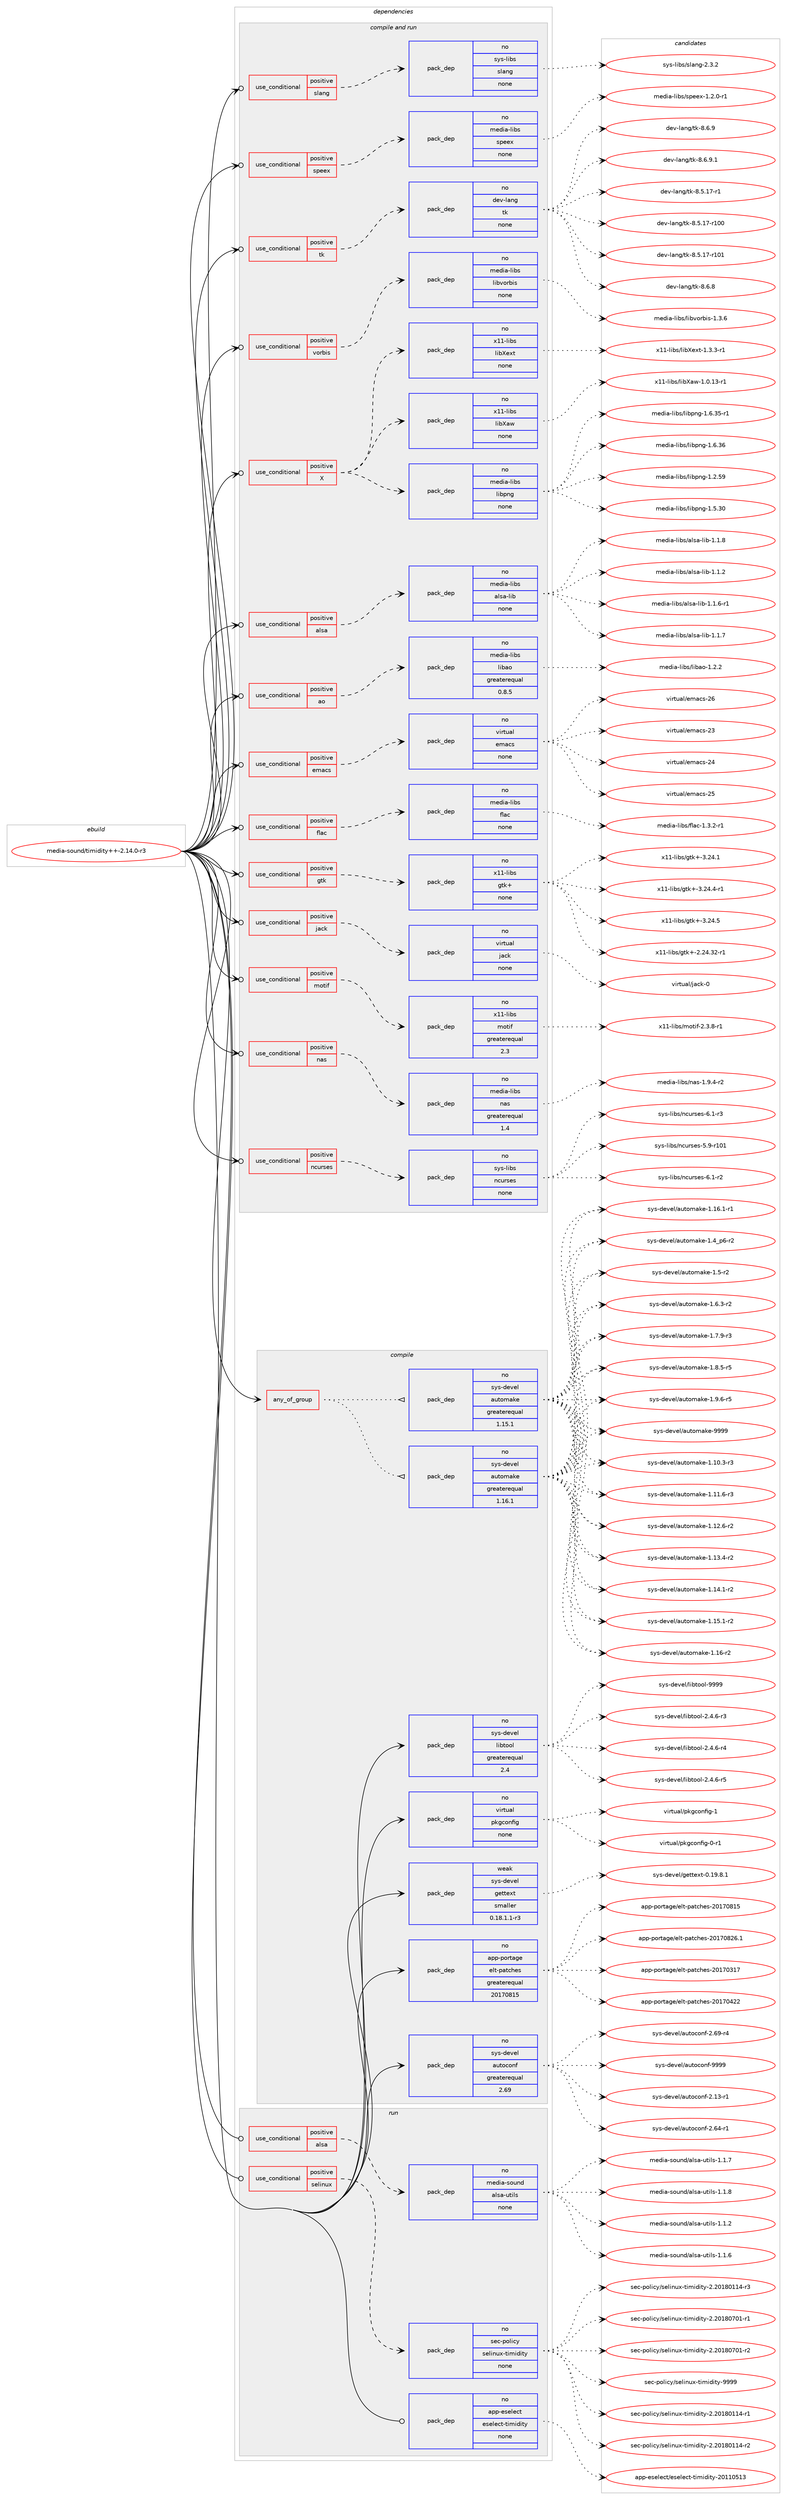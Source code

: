 digraph prolog {

# *************
# Graph options
# *************

newrank=true;
concentrate=true;
compound=true;
graph [rankdir=LR,fontname=Helvetica,fontsize=10,ranksep=1.5];#, ranksep=2.5, nodesep=0.2];
edge  [arrowhead=vee];
node  [fontname=Helvetica,fontsize=10];

# **********
# The ebuild
# **********

subgraph cluster_leftcol {
color=gray;
rank=same;
label=<<i>ebuild</i>>;
id [label="media-sound/timidity++-2.14.0-r3", color=red, width=4, href="../media-sound/timidity++-2.14.0-r3.svg"];
}

# ****************
# The dependencies
# ****************

subgraph cluster_midcol {
color=gray;
label=<<i>dependencies</i>>;
subgraph cluster_compile {
fillcolor="#eeeeee";
style=filled;
label=<<i>compile</i>>;
subgraph any25575 {
dependency1631182 [label=<<TABLE BORDER="0" CELLBORDER="1" CELLSPACING="0" CELLPADDING="4"><TR><TD CELLPADDING="10">any_of_group</TD></TR></TABLE>>, shape=none, color=red];subgraph pack1166504 {
dependency1631183 [label=<<TABLE BORDER="0" CELLBORDER="1" CELLSPACING="0" CELLPADDING="4" WIDTH="220"><TR><TD ROWSPAN="6" CELLPADDING="30">pack_dep</TD></TR><TR><TD WIDTH="110">no</TD></TR><TR><TD>sys-devel</TD></TR><TR><TD>automake</TD></TR><TR><TD>greaterequal</TD></TR><TR><TD>1.16.1</TD></TR></TABLE>>, shape=none, color=blue];
}
dependency1631182:e -> dependency1631183:w [weight=20,style="dotted",arrowhead="oinv"];
subgraph pack1166505 {
dependency1631184 [label=<<TABLE BORDER="0" CELLBORDER="1" CELLSPACING="0" CELLPADDING="4" WIDTH="220"><TR><TD ROWSPAN="6" CELLPADDING="30">pack_dep</TD></TR><TR><TD WIDTH="110">no</TD></TR><TR><TD>sys-devel</TD></TR><TR><TD>automake</TD></TR><TR><TD>greaterequal</TD></TR><TR><TD>1.15.1</TD></TR></TABLE>>, shape=none, color=blue];
}
dependency1631182:e -> dependency1631184:w [weight=20,style="dotted",arrowhead="oinv"];
}
id:e -> dependency1631182:w [weight=20,style="solid",arrowhead="vee"];
subgraph pack1166506 {
dependency1631185 [label=<<TABLE BORDER="0" CELLBORDER="1" CELLSPACING="0" CELLPADDING="4" WIDTH="220"><TR><TD ROWSPAN="6" CELLPADDING="30">pack_dep</TD></TR><TR><TD WIDTH="110">no</TD></TR><TR><TD>app-portage</TD></TR><TR><TD>elt-patches</TD></TR><TR><TD>greaterequal</TD></TR><TR><TD>20170815</TD></TR></TABLE>>, shape=none, color=blue];
}
id:e -> dependency1631185:w [weight=20,style="solid",arrowhead="vee"];
subgraph pack1166507 {
dependency1631186 [label=<<TABLE BORDER="0" CELLBORDER="1" CELLSPACING="0" CELLPADDING="4" WIDTH="220"><TR><TD ROWSPAN="6" CELLPADDING="30">pack_dep</TD></TR><TR><TD WIDTH="110">no</TD></TR><TR><TD>sys-devel</TD></TR><TR><TD>autoconf</TD></TR><TR><TD>greaterequal</TD></TR><TR><TD>2.69</TD></TR></TABLE>>, shape=none, color=blue];
}
id:e -> dependency1631186:w [weight=20,style="solid",arrowhead="vee"];
subgraph pack1166508 {
dependency1631187 [label=<<TABLE BORDER="0" CELLBORDER="1" CELLSPACING="0" CELLPADDING="4" WIDTH="220"><TR><TD ROWSPAN="6" CELLPADDING="30">pack_dep</TD></TR><TR><TD WIDTH="110">no</TD></TR><TR><TD>sys-devel</TD></TR><TR><TD>libtool</TD></TR><TR><TD>greaterequal</TD></TR><TR><TD>2.4</TD></TR></TABLE>>, shape=none, color=blue];
}
id:e -> dependency1631187:w [weight=20,style="solid",arrowhead="vee"];
subgraph pack1166509 {
dependency1631188 [label=<<TABLE BORDER="0" CELLBORDER="1" CELLSPACING="0" CELLPADDING="4" WIDTH="220"><TR><TD ROWSPAN="6" CELLPADDING="30">pack_dep</TD></TR><TR><TD WIDTH="110">no</TD></TR><TR><TD>virtual</TD></TR><TR><TD>pkgconfig</TD></TR><TR><TD>none</TD></TR><TR><TD></TD></TR></TABLE>>, shape=none, color=blue];
}
id:e -> dependency1631188:w [weight=20,style="solid",arrowhead="vee"];
subgraph pack1166510 {
dependency1631189 [label=<<TABLE BORDER="0" CELLBORDER="1" CELLSPACING="0" CELLPADDING="4" WIDTH="220"><TR><TD ROWSPAN="6" CELLPADDING="30">pack_dep</TD></TR><TR><TD WIDTH="110">weak</TD></TR><TR><TD>sys-devel</TD></TR><TR><TD>gettext</TD></TR><TR><TD>smaller</TD></TR><TR><TD>0.18.1.1-r3</TD></TR></TABLE>>, shape=none, color=blue];
}
id:e -> dependency1631189:w [weight=20,style="solid",arrowhead="vee"];
}
subgraph cluster_compileandrun {
fillcolor="#eeeeee";
style=filled;
label=<<i>compile and run</i>>;
subgraph cond438333 {
dependency1631190 [label=<<TABLE BORDER="0" CELLBORDER="1" CELLSPACING="0" CELLPADDING="4"><TR><TD ROWSPAN="3" CELLPADDING="10">use_conditional</TD></TR><TR><TD>positive</TD></TR><TR><TD>X</TD></TR></TABLE>>, shape=none, color=red];
subgraph pack1166511 {
dependency1631191 [label=<<TABLE BORDER="0" CELLBORDER="1" CELLSPACING="0" CELLPADDING="4" WIDTH="220"><TR><TD ROWSPAN="6" CELLPADDING="30">pack_dep</TD></TR><TR><TD WIDTH="110">no</TD></TR><TR><TD>media-libs</TD></TR><TR><TD>libpng</TD></TR><TR><TD>none</TD></TR><TR><TD></TD></TR></TABLE>>, shape=none, color=blue];
}
dependency1631190:e -> dependency1631191:w [weight=20,style="dashed",arrowhead="vee"];
subgraph pack1166512 {
dependency1631192 [label=<<TABLE BORDER="0" CELLBORDER="1" CELLSPACING="0" CELLPADDING="4" WIDTH="220"><TR><TD ROWSPAN="6" CELLPADDING="30">pack_dep</TD></TR><TR><TD WIDTH="110">no</TD></TR><TR><TD>x11-libs</TD></TR><TR><TD>libXaw</TD></TR><TR><TD>none</TD></TR><TR><TD></TD></TR></TABLE>>, shape=none, color=blue];
}
dependency1631190:e -> dependency1631192:w [weight=20,style="dashed",arrowhead="vee"];
subgraph pack1166513 {
dependency1631193 [label=<<TABLE BORDER="0" CELLBORDER="1" CELLSPACING="0" CELLPADDING="4" WIDTH="220"><TR><TD ROWSPAN="6" CELLPADDING="30">pack_dep</TD></TR><TR><TD WIDTH="110">no</TD></TR><TR><TD>x11-libs</TD></TR><TR><TD>libXext</TD></TR><TR><TD>none</TD></TR><TR><TD></TD></TR></TABLE>>, shape=none, color=blue];
}
dependency1631190:e -> dependency1631193:w [weight=20,style="dashed",arrowhead="vee"];
}
id:e -> dependency1631190:w [weight=20,style="solid",arrowhead="odotvee"];
subgraph cond438334 {
dependency1631194 [label=<<TABLE BORDER="0" CELLBORDER="1" CELLSPACING="0" CELLPADDING="4"><TR><TD ROWSPAN="3" CELLPADDING="10">use_conditional</TD></TR><TR><TD>positive</TD></TR><TR><TD>alsa</TD></TR></TABLE>>, shape=none, color=red];
subgraph pack1166514 {
dependency1631195 [label=<<TABLE BORDER="0" CELLBORDER="1" CELLSPACING="0" CELLPADDING="4" WIDTH="220"><TR><TD ROWSPAN="6" CELLPADDING="30">pack_dep</TD></TR><TR><TD WIDTH="110">no</TD></TR><TR><TD>media-libs</TD></TR><TR><TD>alsa-lib</TD></TR><TR><TD>none</TD></TR><TR><TD></TD></TR></TABLE>>, shape=none, color=blue];
}
dependency1631194:e -> dependency1631195:w [weight=20,style="dashed",arrowhead="vee"];
}
id:e -> dependency1631194:w [weight=20,style="solid",arrowhead="odotvee"];
subgraph cond438335 {
dependency1631196 [label=<<TABLE BORDER="0" CELLBORDER="1" CELLSPACING="0" CELLPADDING="4"><TR><TD ROWSPAN="3" CELLPADDING="10">use_conditional</TD></TR><TR><TD>positive</TD></TR><TR><TD>ao</TD></TR></TABLE>>, shape=none, color=red];
subgraph pack1166515 {
dependency1631197 [label=<<TABLE BORDER="0" CELLBORDER="1" CELLSPACING="0" CELLPADDING="4" WIDTH="220"><TR><TD ROWSPAN="6" CELLPADDING="30">pack_dep</TD></TR><TR><TD WIDTH="110">no</TD></TR><TR><TD>media-libs</TD></TR><TR><TD>libao</TD></TR><TR><TD>greaterequal</TD></TR><TR><TD>0.8.5</TD></TR></TABLE>>, shape=none, color=blue];
}
dependency1631196:e -> dependency1631197:w [weight=20,style="dashed",arrowhead="vee"];
}
id:e -> dependency1631196:w [weight=20,style="solid",arrowhead="odotvee"];
subgraph cond438336 {
dependency1631198 [label=<<TABLE BORDER="0" CELLBORDER="1" CELLSPACING="0" CELLPADDING="4"><TR><TD ROWSPAN="3" CELLPADDING="10">use_conditional</TD></TR><TR><TD>positive</TD></TR><TR><TD>emacs</TD></TR></TABLE>>, shape=none, color=red];
subgraph pack1166516 {
dependency1631199 [label=<<TABLE BORDER="0" CELLBORDER="1" CELLSPACING="0" CELLPADDING="4" WIDTH="220"><TR><TD ROWSPAN="6" CELLPADDING="30">pack_dep</TD></TR><TR><TD WIDTH="110">no</TD></TR><TR><TD>virtual</TD></TR><TR><TD>emacs</TD></TR><TR><TD>none</TD></TR><TR><TD></TD></TR></TABLE>>, shape=none, color=blue];
}
dependency1631198:e -> dependency1631199:w [weight=20,style="dashed",arrowhead="vee"];
}
id:e -> dependency1631198:w [weight=20,style="solid",arrowhead="odotvee"];
subgraph cond438337 {
dependency1631200 [label=<<TABLE BORDER="0" CELLBORDER="1" CELLSPACING="0" CELLPADDING="4"><TR><TD ROWSPAN="3" CELLPADDING="10">use_conditional</TD></TR><TR><TD>positive</TD></TR><TR><TD>flac</TD></TR></TABLE>>, shape=none, color=red];
subgraph pack1166517 {
dependency1631201 [label=<<TABLE BORDER="0" CELLBORDER="1" CELLSPACING="0" CELLPADDING="4" WIDTH="220"><TR><TD ROWSPAN="6" CELLPADDING="30">pack_dep</TD></TR><TR><TD WIDTH="110">no</TD></TR><TR><TD>media-libs</TD></TR><TR><TD>flac</TD></TR><TR><TD>none</TD></TR><TR><TD></TD></TR></TABLE>>, shape=none, color=blue];
}
dependency1631200:e -> dependency1631201:w [weight=20,style="dashed",arrowhead="vee"];
}
id:e -> dependency1631200:w [weight=20,style="solid",arrowhead="odotvee"];
subgraph cond438338 {
dependency1631202 [label=<<TABLE BORDER="0" CELLBORDER="1" CELLSPACING="0" CELLPADDING="4"><TR><TD ROWSPAN="3" CELLPADDING="10">use_conditional</TD></TR><TR><TD>positive</TD></TR><TR><TD>gtk</TD></TR></TABLE>>, shape=none, color=red];
subgraph pack1166518 {
dependency1631203 [label=<<TABLE BORDER="0" CELLBORDER="1" CELLSPACING="0" CELLPADDING="4" WIDTH="220"><TR><TD ROWSPAN="6" CELLPADDING="30">pack_dep</TD></TR><TR><TD WIDTH="110">no</TD></TR><TR><TD>x11-libs</TD></TR><TR><TD>gtk+</TD></TR><TR><TD>none</TD></TR><TR><TD></TD></TR></TABLE>>, shape=none, color=blue];
}
dependency1631202:e -> dependency1631203:w [weight=20,style="dashed",arrowhead="vee"];
}
id:e -> dependency1631202:w [weight=20,style="solid",arrowhead="odotvee"];
subgraph cond438339 {
dependency1631204 [label=<<TABLE BORDER="0" CELLBORDER="1" CELLSPACING="0" CELLPADDING="4"><TR><TD ROWSPAN="3" CELLPADDING="10">use_conditional</TD></TR><TR><TD>positive</TD></TR><TR><TD>jack</TD></TR></TABLE>>, shape=none, color=red];
subgraph pack1166519 {
dependency1631205 [label=<<TABLE BORDER="0" CELLBORDER="1" CELLSPACING="0" CELLPADDING="4" WIDTH="220"><TR><TD ROWSPAN="6" CELLPADDING="30">pack_dep</TD></TR><TR><TD WIDTH="110">no</TD></TR><TR><TD>virtual</TD></TR><TR><TD>jack</TD></TR><TR><TD>none</TD></TR><TR><TD></TD></TR></TABLE>>, shape=none, color=blue];
}
dependency1631204:e -> dependency1631205:w [weight=20,style="dashed",arrowhead="vee"];
}
id:e -> dependency1631204:w [weight=20,style="solid",arrowhead="odotvee"];
subgraph cond438340 {
dependency1631206 [label=<<TABLE BORDER="0" CELLBORDER="1" CELLSPACING="0" CELLPADDING="4"><TR><TD ROWSPAN="3" CELLPADDING="10">use_conditional</TD></TR><TR><TD>positive</TD></TR><TR><TD>motif</TD></TR></TABLE>>, shape=none, color=red];
subgraph pack1166520 {
dependency1631207 [label=<<TABLE BORDER="0" CELLBORDER="1" CELLSPACING="0" CELLPADDING="4" WIDTH="220"><TR><TD ROWSPAN="6" CELLPADDING="30">pack_dep</TD></TR><TR><TD WIDTH="110">no</TD></TR><TR><TD>x11-libs</TD></TR><TR><TD>motif</TD></TR><TR><TD>greaterequal</TD></TR><TR><TD>2.3</TD></TR></TABLE>>, shape=none, color=blue];
}
dependency1631206:e -> dependency1631207:w [weight=20,style="dashed",arrowhead="vee"];
}
id:e -> dependency1631206:w [weight=20,style="solid",arrowhead="odotvee"];
subgraph cond438341 {
dependency1631208 [label=<<TABLE BORDER="0" CELLBORDER="1" CELLSPACING="0" CELLPADDING="4"><TR><TD ROWSPAN="3" CELLPADDING="10">use_conditional</TD></TR><TR><TD>positive</TD></TR><TR><TD>nas</TD></TR></TABLE>>, shape=none, color=red];
subgraph pack1166521 {
dependency1631209 [label=<<TABLE BORDER="0" CELLBORDER="1" CELLSPACING="0" CELLPADDING="4" WIDTH="220"><TR><TD ROWSPAN="6" CELLPADDING="30">pack_dep</TD></TR><TR><TD WIDTH="110">no</TD></TR><TR><TD>media-libs</TD></TR><TR><TD>nas</TD></TR><TR><TD>greaterequal</TD></TR><TR><TD>1.4</TD></TR></TABLE>>, shape=none, color=blue];
}
dependency1631208:e -> dependency1631209:w [weight=20,style="dashed",arrowhead="vee"];
}
id:e -> dependency1631208:w [weight=20,style="solid",arrowhead="odotvee"];
subgraph cond438342 {
dependency1631210 [label=<<TABLE BORDER="0" CELLBORDER="1" CELLSPACING="0" CELLPADDING="4"><TR><TD ROWSPAN="3" CELLPADDING="10">use_conditional</TD></TR><TR><TD>positive</TD></TR><TR><TD>ncurses</TD></TR></TABLE>>, shape=none, color=red];
subgraph pack1166522 {
dependency1631211 [label=<<TABLE BORDER="0" CELLBORDER="1" CELLSPACING="0" CELLPADDING="4" WIDTH="220"><TR><TD ROWSPAN="6" CELLPADDING="30">pack_dep</TD></TR><TR><TD WIDTH="110">no</TD></TR><TR><TD>sys-libs</TD></TR><TR><TD>ncurses</TD></TR><TR><TD>none</TD></TR><TR><TD></TD></TR></TABLE>>, shape=none, color=blue];
}
dependency1631210:e -> dependency1631211:w [weight=20,style="dashed",arrowhead="vee"];
}
id:e -> dependency1631210:w [weight=20,style="solid",arrowhead="odotvee"];
subgraph cond438343 {
dependency1631212 [label=<<TABLE BORDER="0" CELLBORDER="1" CELLSPACING="0" CELLPADDING="4"><TR><TD ROWSPAN="3" CELLPADDING="10">use_conditional</TD></TR><TR><TD>positive</TD></TR><TR><TD>slang</TD></TR></TABLE>>, shape=none, color=red];
subgraph pack1166523 {
dependency1631213 [label=<<TABLE BORDER="0" CELLBORDER="1" CELLSPACING="0" CELLPADDING="4" WIDTH="220"><TR><TD ROWSPAN="6" CELLPADDING="30">pack_dep</TD></TR><TR><TD WIDTH="110">no</TD></TR><TR><TD>sys-libs</TD></TR><TR><TD>slang</TD></TR><TR><TD>none</TD></TR><TR><TD></TD></TR></TABLE>>, shape=none, color=blue];
}
dependency1631212:e -> dependency1631213:w [weight=20,style="dashed",arrowhead="vee"];
}
id:e -> dependency1631212:w [weight=20,style="solid",arrowhead="odotvee"];
subgraph cond438344 {
dependency1631214 [label=<<TABLE BORDER="0" CELLBORDER="1" CELLSPACING="0" CELLPADDING="4"><TR><TD ROWSPAN="3" CELLPADDING="10">use_conditional</TD></TR><TR><TD>positive</TD></TR><TR><TD>speex</TD></TR></TABLE>>, shape=none, color=red];
subgraph pack1166524 {
dependency1631215 [label=<<TABLE BORDER="0" CELLBORDER="1" CELLSPACING="0" CELLPADDING="4" WIDTH="220"><TR><TD ROWSPAN="6" CELLPADDING="30">pack_dep</TD></TR><TR><TD WIDTH="110">no</TD></TR><TR><TD>media-libs</TD></TR><TR><TD>speex</TD></TR><TR><TD>none</TD></TR><TR><TD></TD></TR></TABLE>>, shape=none, color=blue];
}
dependency1631214:e -> dependency1631215:w [weight=20,style="dashed",arrowhead="vee"];
}
id:e -> dependency1631214:w [weight=20,style="solid",arrowhead="odotvee"];
subgraph cond438345 {
dependency1631216 [label=<<TABLE BORDER="0" CELLBORDER="1" CELLSPACING="0" CELLPADDING="4"><TR><TD ROWSPAN="3" CELLPADDING="10">use_conditional</TD></TR><TR><TD>positive</TD></TR><TR><TD>tk</TD></TR></TABLE>>, shape=none, color=red];
subgraph pack1166525 {
dependency1631217 [label=<<TABLE BORDER="0" CELLBORDER="1" CELLSPACING="0" CELLPADDING="4" WIDTH="220"><TR><TD ROWSPAN="6" CELLPADDING="30">pack_dep</TD></TR><TR><TD WIDTH="110">no</TD></TR><TR><TD>dev-lang</TD></TR><TR><TD>tk</TD></TR><TR><TD>none</TD></TR><TR><TD></TD></TR></TABLE>>, shape=none, color=blue];
}
dependency1631216:e -> dependency1631217:w [weight=20,style="dashed",arrowhead="vee"];
}
id:e -> dependency1631216:w [weight=20,style="solid",arrowhead="odotvee"];
subgraph cond438346 {
dependency1631218 [label=<<TABLE BORDER="0" CELLBORDER="1" CELLSPACING="0" CELLPADDING="4"><TR><TD ROWSPAN="3" CELLPADDING="10">use_conditional</TD></TR><TR><TD>positive</TD></TR><TR><TD>vorbis</TD></TR></TABLE>>, shape=none, color=red];
subgraph pack1166526 {
dependency1631219 [label=<<TABLE BORDER="0" CELLBORDER="1" CELLSPACING="0" CELLPADDING="4" WIDTH="220"><TR><TD ROWSPAN="6" CELLPADDING="30">pack_dep</TD></TR><TR><TD WIDTH="110">no</TD></TR><TR><TD>media-libs</TD></TR><TR><TD>libvorbis</TD></TR><TR><TD>none</TD></TR><TR><TD></TD></TR></TABLE>>, shape=none, color=blue];
}
dependency1631218:e -> dependency1631219:w [weight=20,style="dashed",arrowhead="vee"];
}
id:e -> dependency1631218:w [weight=20,style="solid",arrowhead="odotvee"];
}
subgraph cluster_run {
fillcolor="#eeeeee";
style=filled;
label=<<i>run</i>>;
subgraph cond438347 {
dependency1631220 [label=<<TABLE BORDER="0" CELLBORDER="1" CELLSPACING="0" CELLPADDING="4"><TR><TD ROWSPAN="3" CELLPADDING="10">use_conditional</TD></TR><TR><TD>positive</TD></TR><TR><TD>alsa</TD></TR></TABLE>>, shape=none, color=red];
subgraph pack1166527 {
dependency1631221 [label=<<TABLE BORDER="0" CELLBORDER="1" CELLSPACING="0" CELLPADDING="4" WIDTH="220"><TR><TD ROWSPAN="6" CELLPADDING="30">pack_dep</TD></TR><TR><TD WIDTH="110">no</TD></TR><TR><TD>media-sound</TD></TR><TR><TD>alsa-utils</TD></TR><TR><TD>none</TD></TR><TR><TD></TD></TR></TABLE>>, shape=none, color=blue];
}
dependency1631220:e -> dependency1631221:w [weight=20,style="dashed",arrowhead="vee"];
}
id:e -> dependency1631220:w [weight=20,style="solid",arrowhead="odot"];
subgraph cond438348 {
dependency1631222 [label=<<TABLE BORDER="0" CELLBORDER="1" CELLSPACING="0" CELLPADDING="4"><TR><TD ROWSPAN="3" CELLPADDING="10">use_conditional</TD></TR><TR><TD>positive</TD></TR><TR><TD>selinux</TD></TR></TABLE>>, shape=none, color=red];
subgraph pack1166528 {
dependency1631223 [label=<<TABLE BORDER="0" CELLBORDER="1" CELLSPACING="0" CELLPADDING="4" WIDTH="220"><TR><TD ROWSPAN="6" CELLPADDING="30">pack_dep</TD></TR><TR><TD WIDTH="110">no</TD></TR><TR><TD>sec-policy</TD></TR><TR><TD>selinux-timidity</TD></TR><TR><TD>none</TD></TR><TR><TD></TD></TR></TABLE>>, shape=none, color=blue];
}
dependency1631222:e -> dependency1631223:w [weight=20,style="dashed",arrowhead="vee"];
}
id:e -> dependency1631222:w [weight=20,style="solid",arrowhead="odot"];
subgraph pack1166529 {
dependency1631224 [label=<<TABLE BORDER="0" CELLBORDER="1" CELLSPACING="0" CELLPADDING="4" WIDTH="220"><TR><TD ROWSPAN="6" CELLPADDING="30">pack_dep</TD></TR><TR><TD WIDTH="110">no</TD></TR><TR><TD>app-eselect</TD></TR><TR><TD>eselect-timidity</TD></TR><TR><TD>none</TD></TR><TR><TD></TD></TR></TABLE>>, shape=none, color=blue];
}
id:e -> dependency1631224:w [weight=20,style="solid",arrowhead="odot"];
}
}

# **************
# The candidates
# **************

subgraph cluster_choices {
rank=same;
color=gray;
label=<<i>candidates</i>>;

subgraph choice1166504 {
color=black;
nodesep=1;
choice11512111545100101118101108479711711611110997107101454946494846514511451 [label="sys-devel/automake-1.10.3-r3", color=red, width=4,href="../sys-devel/automake-1.10.3-r3.svg"];
choice11512111545100101118101108479711711611110997107101454946494946544511451 [label="sys-devel/automake-1.11.6-r3", color=red, width=4,href="../sys-devel/automake-1.11.6-r3.svg"];
choice11512111545100101118101108479711711611110997107101454946495046544511450 [label="sys-devel/automake-1.12.6-r2", color=red, width=4,href="../sys-devel/automake-1.12.6-r2.svg"];
choice11512111545100101118101108479711711611110997107101454946495146524511450 [label="sys-devel/automake-1.13.4-r2", color=red, width=4,href="../sys-devel/automake-1.13.4-r2.svg"];
choice11512111545100101118101108479711711611110997107101454946495246494511450 [label="sys-devel/automake-1.14.1-r2", color=red, width=4,href="../sys-devel/automake-1.14.1-r2.svg"];
choice11512111545100101118101108479711711611110997107101454946495346494511450 [label="sys-devel/automake-1.15.1-r2", color=red, width=4,href="../sys-devel/automake-1.15.1-r2.svg"];
choice1151211154510010111810110847971171161111099710710145494649544511450 [label="sys-devel/automake-1.16-r2", color=red, width=4,href="../sys-devel/automake-1.16-r2.svg"];
choice11512111545100101118101108479711711611110997107101454946495446494511449 [label="sys-devel/automake-1.16.1-r1", color=red, width=4,href="../sys-devel/automake-1.16.1-r1.svg"];
choice115121115451001011181011084797117116111109971071014549465295112544511450 [label="sys-devel/automake-1.4_p6-r2", color=red, width=4,href="../sys-devel/automake-1.4_p6-r2.svg"];
choice11512111545100101118101108479711711611110997107101454946534511450 [label="sys-devel/automake-1.5-r2", color=red, width=4,href="../sys-devel/automake-1.5-r2.svg"];
choice115121115451001011181011084797117116111109971071014549465446514511450 [label="sys-devel/automake-1.6.3-r2", color=red, width=4,href="../sys-devel/automake-1.6.3-r2.svg"];
choice115121115451001011181011084797117116111109971071014549465546574511451 [label="sys-devel/automake-1.7.9-r3", color=red, width=4,href="../sys-devel/automake-1.7.9-r3.svg"];
choice115121115451001011181011084797117116111109971071014549465646534511453 [label="sys-devel/automake-1.8.5-r5", color=red, width=4,href="../sys-devel/automake-1.8.5-r5.svg"];
choice115121115451001011181011084797117116111109971071014549465746544511453 [label="sys-devel/automake-1.9.6-r5", color=red, width=4,href="../sys-devel/automake-1.9.6-r5.svg"];
choice115121115451001011181011084797117116111109971071014557575757 [label="sys-devel/automake-9999", color=red, width=4,href="../sys-devel/automake-9999.svg"];
dependency1631183:e -> choice11512111545100101118101108479711711611110997107101454946494846514511451:w [style=dotted,weight="100"];
dependency1631183:e -> choice11512111545100101118101108479711711611110997107101454946494946544511451:w [style=dotted,weight="100"];
dependency1631183:e -> choice11512111545100101118101108479711711611110997107101454946495046544511450:w [style=dotted,weight="100"];
dependency1631183:e -> choice11512111545100101118101108479711711611110997107101454946495146524511450:w [style=dotted,weight="100"];
dependency1631183:e -> choice11512111545100101118101108479711711611110997107101454946495246494511450:w [style=dotted,weight="100"];
dependency1631183:e -> choice11512111545100101118101108479711711611110997107101454946495346494511450:w [style=dotted,weight="100"];
dependency1631183:e -> choice1151211154510010111810110847971171161111099710710145494649544511450:w [style=dotted,weight="100"];
dependency1631183:e -> choice11512111545100101118101108479711711611110997107101454946495446494511449:w [style=dotted,weight="100"];
dependency1631183:e -> choice115121115451001011181011084797117116111109971071014549465295112544511450:w [style=dotted,weight="100"];
dependency1631183:e -> choice11512111545100101118101108479711711611110997107101454946534511450:w [style=dotted,weight="100"];
dependency1631183:e -> choice115121115451001011181011084797117116111109971071014549465446514511450:w [style=dotted,weight="100"];
dependency1631183:e -> choice115121115451001011181011084797117116111109971071014549465546574511451:w [style=dotted,weight="100"];
dependency1631183:e -> choice115121115451001011181011084797117116111109971071014549465646534511453:w [style=dotted,weight="100"];
dependency1631183:e -> choice115121115451001011181011084797117116111109971071014549465746544511453:w [style=dotted,weight="100"];
dependency1631183:e -> choice115121115451001011181011084797117116111109971071014557575757:w [style=dotted,weight="100"];
}
subgraph choice1166505 {
color=black;
nodesep=1;
choice11512111545100101118101108479711711611110997107101454946494846514511451 [label="sys-devel/automake-1.10.3-r3", color=red, width=4,href="../sys-devel/automake-1.10.3-r3.svg"];
choice11512111545100101118101108479711711611110997107101454946494946544511451 [label="sys-devel/automake-1.11.6-r3", color=red, width=4,href="../sys-devel/automake-1.11.6-r3.svg"];
choice11512111545100101118101108479711711611110997107101454946495046544511450 [label="sys-devel/automake-1.12.6-r2", color=red, width=4,href="../sys-devel/automake-1.12.6-r2.svg"];
choice11512111545100101118101108479711711611110997107101454946495146524511450 [label="sys-devel/automake-1.13.4-r2", color=red, width=4,href="../sys-devel/automake-1.13.4-r2.svg"];
choice11512111545100101118101108479711711611110997107101454946495246494511450 [label="sys-devel/automake-1.14.1-r2", color=red, width=4,href="../sys-devel/automake-1.14.1-r2.svg"];
choice11512111545100101118101108479711711611110997107101454946495346494511450 [label="sys-devel/automake-1.15.1-r2", color=red, width=4,href="../sys-devel/automake-1.15.1-r2.svg"];
choice1151211154510010111810110847971171161111099710710145494649544511450 [label="sys-devel/automake-1.16-r2", color=red, width=4,href="../sys-devel/automake-1.16-r2.svg"];
choice11512111545100101118101108479711711611110997107101454946495446494511449 [label="sys-devel/automake-1.16.1-r1", color=red, width=4,href="../sys-devel/automake-1.16.1-r1.svg"];
choice115121115451001011181011084797117116111109971071014549465295112544511450 [label="sys-devel/automake-1.4_p6-r2", color=red, width=4,href="../sys-devel/automake-1.4_p6-r2.svg"];
choice11512111545100101118101108479711711611110997107101454946534511450 [label="sys-devel/automake-1.5-r2", color=red, width=4,href="../sys-devel/automake-1.5-r2.svg"];
choice115121115451001011181011084797117116111109971071014549465446514511450 [label="sys-devel/automake-1.6.3-r2", color=red, width=4,href="../sys-devel/automake-1.6.3-r2.svg"];
choice115121115451001011181011084797117116111109971071014549465546574511451 [label="sys-devel/automake-1.7.9-r3", color=red, width=4,href="../sys-devel/automake-1.7.9-r3.svg"];
choice115121115451001011181011084797117116111109971071014549465646534511453 [label="sys-devel/automake-1.8.5-r5", color=red, width=4,href="../sys-devel/automake-1.8.5-r5.svg"];
choice115121115451001011181011084797117116111109971071014549465746544511453 [label="sys-devel/automake-1.9.6-r5", color=red, width=4,href="../sys-devel/automake-1.9.6-r5.svg"];
choice115121115451001011181011084797117116111109971071014557575757 [label="sys-devel/automake-9999", color=red, width=4,href="../sys-devel/automake-9999.svg"];
dependency1631184:e -> choice11512111545100101118101108479711711611110997107101454946494846514511451:w [style=dotted,weight="100"];
dependency1631184:e -> choice11512111545100101118101108479711711611110997107101454946494946544511451:w [style=dotted,weight="100"];
dependency1631184:e -> choice11512111545100101118101108479711711611110997107101454946495046544511450:w [style=dotted,weight="100"];
dependency1631184:e -> choice11512111545100101118101108479711711611110997107101454946495146524511450:w [style=dotted,weight="100"];
dependency1631184:e -> choice11512111545100101118101108479711711611110997107101454946495246494511450:w [style=dotted,weight="100"];
dependency1631184:e -> choice11512111545100101118101108479711711611110997107101454946495346494511450:w [style=dotted,weight="100"];
dependency1631184:e -> choice1151211154510010111810110847971171161111099710710145494649544511450:w [style=dotted,weight="100"];
dependency1631184:e -> choice11512111545100101118101108479711711611110997107101454946495446494511449:w [style=dotted,weight="100"];
dependency1631184:e -> choice115121115451001011181011084797117116111109971071014549465295112544511450:w [style=dotted,weight="100"];
dependency1631184:e -> choice11512111545100101118101108479711711611110997107101454946534511450:w [style=dotted,weight="100"];
dependency1631184:e -> choice115121115451001011181011084797117116111109971071014549465446514511450:w [style=dotted,weight="100"];
dependency1631184:e -> choice115121115451001011181011084797117116111109971071014549465546574511451:w [style=dotted,weight="100"];
dependency1631184:e -> choice115121115451001011181011084797117116111109971071014549465646534511453:w [style=dotted,weight="100"];
dependency1631184:e -> choice115121115451001011181011084797117116111109971071014549465746544511453:w [style=dotted,weight="100"];
dependency1631184:e -> choice115121115451001011181011084797117116111109971071014557575757:w [style=dotted,weight="100"];
}
subgraph choice1166506 {
color=black;
nodesep=1;
choice97112112451121111141169710310147101108116451129711699104101115455048495548514955 [label="app-portage/elt-patches-20170317", color=red, width=4,href="../app-portage/elt-patches-20170317.svg"];
choice97112112451121111141169710310147101108116451129711699104101115455048495548525050 [label="app-portage/elt-patches-20170422", color=red, width=4,href="../app-portage/elt-patches-20170422.svg"];
choice97112112451121111141169710310147101108116451129711699104101115455048495548564953 [label="app-portage/elt-patches-20170815", color=red, width=4,href="../app-portage/elt-patches-20170815.svg"];
choice971121124511211111411697103101471011081164511297116991041011154550484955485650544649 [label="app-portage/elt-patches-20170826.1", color=red, width=4,href="../app-portage/elt-patches-20170826.1.svg"];
dependency1631185:e -> choice97112112451121111141169710310147101108116451129711699104101115455048495548514955:w [style=dotted,weight="100"];
dependency1631185:e -> choice97112112451121111141169710310147101108116451129711699104101115455048495548525050:w [style=dotted,weight="100"];
dependency1631185:e -> choice97112112451121111141169710310147101108116451129711699104101115455048495548564953:w [style=dotted,weight="100"];
dependency1631185:e -> choice971121124511211111411697103101471011081164511297116991041011154550484955485650544649:w [style=dotted,weight="100"];
}
subgraph choice1166507 {
color=black;
nodesep=1;
choice1151211154510010111810110847971171161119911111010245504649514511449 [label="sys-devel/autoconf-2.13-r1", color=red, width=4,href="../sys-devel/autoconf-2.13-r1.svg"];
choice1151211154510010111810110847971171161119911111010245504654524511449 [label="sys-devel/autoconf-2.64-r1", color=red, width=4,href="../sys-devel/autoconf-2.64-r1.svg"];
choice1151211154510010111810110847971171161119911111010245504654574511452 [label="sys-devel/autoconf-2.69-r4", color=red, width=4,href="../sys-devel/autoconf-2.69-r4.svg"];
choice115121115451001011181011084797117116111991111101024557575757 [label="sys-devel/autoconf-9999", color=red, width=4,href="../sys-devel/autoconf-9999.svg"];
dependency1631186:e -> choice1151211154510010111810110847971171161119911111010245504649514511449:w [style=dotted,weight="100"];
dependency1631186:e -> choice1151211154510010111810110847971171161119911111010245504654524511449:w [style=dotted,weight="100"];
dependency1631186:e -> choice1151211154510010111810110847971171161119911111010245504654574511452:w [style=dotted,weight="100"];
dependency1631186:e -> choice115121115451001011181011084797117116111991111101024557575757:w [style=dotted,weight="100"];
}
subgraph choice1166508 {
color=black;
nodesep=1;
choice1151211154510010111810110847108105981161111111084550465246544511451 [label="sys-devel/libtool-2.4.6-r3", color=red, width=4,href="../sys-devel/libtool-2.4.6-r3.svg"];
choice1151211154510010111810110847108105981161111111084550465246544511452 [label="sys-devel/libtool-2.4.6-r4", color=red, width=4,href="../sys-devel/libtool-2.4.6-r4.svg"];
choice1151211154510010111810110847108105981161111111084550465246544511453 [label="sys-devel/libtool-2.4.6-r5", color=red, width=4,href="../sys-devel/libtool-2.4.6-r5.svg"];
choice1151211154510010111810110847108105981161111111084557575757 [label="sys-devel/libtool-9999", color=red, width=4,href="../sys-devel/libtool-9999.svg"];
dependency1631187:e -> choice1151211154510010111810110847108105981161111111084550465246544511451:w [style=dotted,weight="100"];
dependency1631187:e -> choice1151211154510010111810110847108105981161111111084550465246544511452:w [style=dotted,weight="100"];
dependency1631187:e -> choice1151211154510010111810110847108105981161111111084550465246544511453:w [style=dotted,weight="100"];
dependency1631187:e -> choice1151211154510010111810110847108105981161111111084557575757:w [style=dotted,weight="100"];
}
subgraph choice1166509 {
color=black;
nodesep=1;
choice11810511411611797108471121071039911111010210510345484511449 [label="virtual/pkgconfig-0-r1", color=red, width=4,href="../virtual/pkgconfig-0-r1.svg"];
choice1181051141161179710847112107103991111101021051034549 [label="virtual/pkgconfig-1", color=red, width=4,href="../virtual/pkgconfig-1.svg"];
dependency1631188:e -> choice11810511411611797108471121071039911111010210510345484511449:w [style=dotted,weight="100"];
dependency1631188:e -> choice1181051141161179710847112107103991111101021051034549:w [style=dotted,weight="100"];
}
subgraph choice1166510 {
color=black;
nodesep=1;
choice1151211154510010111810110847103101116116101120116454846495746564649 [label="sys-devel/gettext-0.19.8.1", color=red, width=4,href="../sys-devel/gettext-0.19.8.1.svg"];
dependency1631189:e -> choice1151211154510010111810110847103101116116101120116454846495746564649:w [style=dotted,weight="100"];
}
subgraph choice1166511 {
color=black;
nodesep=1;
choice109101100105974510810598115471081059811211010345494650465357 [label="media-libs/libpng-1.2.59", color=red, width=4,href="../media-libs/libpng-1.2.59.svg"];
choice109101100105974510810598115471081059811211010345494653465148 [label="media-libs/libpng-1.5.30", color=red, width=4,href="../media-libs/libpng-1.5.30.svg"];
choice1091011001059745108105981154710810598112110103454946544651534511449 [label="media-libs/libpng-1.6.35-r1", color=red, width=4,href="../media-libs/libpng-1.6.35-r1.svg"];
choice109101100105974510810598115471081059811211010345494654465154 [label="media-libs/libpng-1.6.36", color=red, width=4,href="../media-libs/libpng-1.6.36.svg"];
dependency1631191:e -> choice109101100105974510810598115471081059811211010345494650465357:w [style=dotted,weight="100"];
dependency1631191:e -> choice109101100105974510810598115471081059811211010345494653465148:w [style=dotted,weight="100"];
dependency1631191:e -> choice1091011001059745108105981154710810598112110103454946544651534511449:w [style=dotted,weight="100"];
dependency1631191:e -> choice109101100105974510810598115471081059811211010345494654465154:w [style=dotted,weight="100"];
}
subgraph choice1166512 {
color=black;
nodesep=1;
choice1204949451081059811547108105988897119454946484649514511449 [label="x11-libs/libXaw-1.0.13-r1", color=red, width=4,href="../x11-libs/libXaw-1.0.13-r1.svg"];
dependency1631192:e -> choice1204949451081059811547108105988897119454946484649514511449:w [style=dotted,weight="100"];
}
subgraph choice1166513 {
color=black;
nodesep=1;
choice120494945108105981154710810598881011201164549465146514511449 [label="x11-libs/libXext-1.3.3-r1", color=red, width=4,href="../x11-libs/libXext-1.3.3-r1.svg"];
dependency1631193:e -> choice120494945108105981154710810598881011201164549465146514511449:w [style=dotted,weight="100"];
}
subgraph choice1166514 {
color=black;
nodesep=1;
choice1091011001059745108105981154797108115974510810598454946494650 [label="media-libs/alsa-lib-1.1.2", color=red, width=4,href="../media-libs/alsa-lib-1.1.2.svg"];
choice10910110010597451081059811547971081159745108105984549464946544511449 [label="media-libs/alsa-lib-1.1.6-r1", color=red, width=4,href="../media-libs/alsa-lib-1.1.6-r1.svg"];
choice1091011001059745108105981154797108115974510810598454946494655 [label="media-libs/alsa-lib-1.1.7", color=red, width=4,href="../media-libs/alsa-lib-1.1.7.svg"];
choice1091011001059745108105981154797108115974510810598454946494656 [label="media-libs/alsa-lib-1.1.8", color=red, width=4,href="../media-libs/alsa-lib-1.1.8.svg"];
dependency1631195:e -> choice1091011001059745108105981154797108115974510810598454946494650:w [style=dotted,weight="100"];
dependency1631195:e -> choice10910110010597451081059811547971081159745108105984549464946544511449:w [style=dotted,weight="100"];
dependency1631195:e -> choice1091011001059745108105981154797108115974510810598454946494655:w [style=dotted,weight="100"];
dependency1631195:e -> choice1091011001059745108105981154797108115974510810598454946494656:w [style=dotted,weight="100"];
}
subgraph choice1166515 {
color=black;
nodesep=1;
choice109101100105974510810598115471081059897111454946504650 [label="media-libs/libao-1.2.2", color=red, width=4,href="../media-libs/libao-1.2.2.svg"];
dependency1631197:e -> choice109101100105974510810598115471081059897111454946504650:w [style=dotted,weight="100"];
}
subgraph choice1166516 {
color=black;
nodesep=1;
choice11810511411611797108471011099799115455051 [label="virtual/emacs-23", color=red, width=4,href="../virtual/emacs-23.svg"];
choice11810511411611797108471011099799115455052 [label="virtual/emacs-24", color=red, width=4,href="../virtual/emacs-24.svg"];
choice11810511411611797108471011099799115455053 [label="virtual/emacs-25", color=red, width=4,href="../virtual/emacs-25.svg"];
choice11810511411611797108471011099799115455054 [label="virtual/emacs-26", color=red, width=4,href="../virtual/emacs-26.svg"];
dependency1631199:e -> choice11810511411611797108471011099799115455051:w [style=dotted,weight="100"];
dependency1631199:e -> choice11810511411611797108471011099799115455052:w [style=dotted,weight="100"];
dependency1631199:e -> choice11810511411611797108471011099799115455053:w [style=dotted,weight="100"];
dependency1631199:e -> choice11810511411611797108471011099799115455054:w [style=dotted,weight="100"];
}
subgraph choice1166517 {
color=black;
nodesep=1;
choice1091011001059745108105981154710210897994549465146504511449 [label="media-libs/flac-1.3.2-r1", color=red, width=4,href="../media-libs/flac-1.3.2-r1.svg"];
dependency1631201:e -> choice1091011001059745108105981154710210897994549465146504511449:w [style=dotted,weight="100"];
}
subgraph choice1166518 {
color=black;
nodesep=1;
choice12049494510810598115471031161074345504650524651504511449 [label="x11-libs/gtk+-2.24.32-r1", color=red, width=4,href="../x11-libs/gtk+-2.24.32-r1.svg"];
choice12049494510810598115471031161074345514650524649 [label="x11-libs/gtk+-3.24.1", color=red, width=4,href="../x11-libs/gtk+-3.24.1.svg"];
choice120494945108105981154710311610743455146505246524511449 [label="x11-libs/gtk+-3.24.4-r1", color=red, width=4,href="../x11-libs/gtk+-3.24.4-r1.svg"];
choice12049494510810598115471031161074345514650524653 [label="x11-libs/gtk+-3.24.5", color=red, width=4,href="../x11-libs/gtk+-3.24.5.svg"];
dependency1631203:e -> choice12049494510810598115471031161074345504650524651504511449:w [style=dotted,weight="100"];
dependency1631203:e -> choice12049494510810598115471031161074345514650524649:w [style=dotted,weight="100"];
dependency1631203:e -> choice120494945108105981154710311610743455146505246524511449:w [style=dotted,weight="100"];
dependency1631203:e -> choice12049494510810598115471031161074345514650524653:w [style=dotted,weight="100"];
}
subgraph choice1166519 {
color=black;
nodesep=1;
choice118105114116117971084710697991074548 [label="virtual/jack-0", color=red, width=4,href="../virtual/jack-0.svg"];
dependency1631205:e -> choice118105114116117971084710697991074548:w [style=dotted,weight="100"];
}
subgraph choice1166520 {
color=black;
nodesep=1;
choice12049494510810598115471091111161051024550465146564511449 [label="x11-libs/motif-2.3.8-r1", color=red, width=4,href="../x11-libs/motif-2.3.8-r1.svg"];
dependency1631207:e -> choice12049494510810598115471091111161051024550465146564511449:w [style=dotted,weight="100"];
}
subgraph choice1166521 {
color=black;
nodesep=1;
choice10910110010597451081059811547110971154549465746524511450 [label="media-libs/nas-1.9.4-r2", color=red, width=4,href="../media-libs/nas-1.9.4-r2.svg"];
dependency1631209:e -> choice10910110010597451081059811547110971154549465746524511450:w [style=dotted,weight="100"];
}
subgraph choice1166522 {
color=black;
nodesep=1;
choice115121115451081059811547110991171141151011154553465745114494849 [label="sys-libs/ncurses-5.9-r101", color=red, width=4,href="../sys-libs/ncurses-5.9-r101.svg"];
choice11512111545108105981154711099117114115101115455446494511450 [label="sys-libs/ncurses-6.1-r2", color=red, width=4,href="../sys-libs/ncurses-6.1-r2.svg"];
choice11512111545108105981154711099117114115101115455446494511451 [label="sys-libs/ncurses-6.1-r3", color=red, width=4,href="../sys-libs/ncurses-6.1-r3.svg"];
dependency1631211:e -> choice115121115451081059811547110991171141151011154553465745114494849:w [style=dotted,weight="100"];
dependency1631211:e -> choice11512111545108105981154711099117114115101115455446494511450:w [style=dotted,weight="100"];
dependency1631211:e -> choice11512111545108105981154711099117114115101115455446494511451:w [style=dotted,weight="100"];
}
subgraph choice1166523 {
color=black;
nodesep=1;
choice11512111545108105981154711510897110103455046514650 [label="sys-libs/slang-2.3.2", color=red, width=4,href="../sys-libs/slang-2.3.2.svg"];
dependency1631213:e -> choice11512111545108105981154711510897110103455046514650:w [style=dotted,weight="100"];
}
subgraph choice1166524 {
color=black;
nodesep=1;
choice109101100105974510810598115471151121011011204549465046484511449 [label="media-libs/speex-1.2.0-r1", color=red, width=4,href="../media-libs/speex-1.2.0-r1.svg"];
dependency1631215:e -> choice109101100105974510810598115471151121011011204549465046484511449:w [style=dotted,weight="100"];
}
subgraph choice1166525 {
color=black;
nodesep=1;
choice100101118451089711010347116107455646534649554511449 [label="dev-lang/tk-8.5.17-r1", color=red, width=4,href="../dev-lang/tk-8.5.17-r1.svg"];
choice1001011184510897110103471161074556465346495545114494848 [label="dev-lang/tk-8.5.17-r100", color=red, width=4,href="../dev-lang/tk-8.5.17-r100.svg"];
choice1001011184510897110103471161074556465346495545114494849 [label="dev-lang/tk-8.5.17-r101", color=red, width=4,href="../dev-lang/tk-8.5.17-r101.svg"];
choice100101118451089711010347116107455646544656 [label="dev-lang/tk-8.6.8", color=red, width=4,href="../dev-lang/tk-8.6.8.svg"];
choice100101118451089711010347116107455646544657 [label="dev-lang/tk-8.6.9", color=red, width=4,href="../dev-lang/tk-8.6.9.svg"];
choice1001011184510897110103471161074556465446574649 [label="dev-lang/tk-8.6.9.1", color=red, width=4,href="../dev-lang/tk-8.6.9.1.svg"];
dependency1631217:e -> choice100101118451089711010347116107455646534649554511449:w [style=dotted,weight="100"];
dependency1631217:e -> choice1001011184510897110103471161074556465346495545114494848:w [style=dotted,weight="100"];
dependency1631217:e -> choice1001011184510897110103471161074556465346495545114494849:w [style=dotted,weight="100"];
dependency1631217:e -> choice100101118451089711010347116107455646544656:w [style=dotted,weight="100"];
dependency1631217:e -> choice100101118451089711010347116107455646544657:w [style=dotted,weight="100"];
dependency1631217:e -> choice1001011184510897110103471161074556465446574649:w [style=dotted,weight="100"];
}
subgraph choice1166526 {
color=black;
nodesep=1;
choice109101100105974510810598115471081059811811111498105115454946514654 [label="media-libs/libvorbis-1.3.6", color=red, width=4,href="../media-libs/libvorbis-1.3.6.svg"];
dependency1631219:e -> choice109101100105974510810598115471081059811811111498105115454946514654:w [style=dotted,weight="100"];
}
subgraph choice1166527 {
color=black;
nodesep=1;
choice109101100105974511511111711010047971081159745117116105108115454946494650 [label="media-sound/alsa-utils-1.1.2", color=red, width=4,href="../media-sound/alsa-utils-1.1.2.svg"];
choice109101100105974511511111711010047971081159745117116105108115454946494654 [label="media-sound/alsa-utils-1.1.6", color=red, width=4,href="../media-sound/alsa-utils-1.1.6.svg"];
choice109101100105974511511111711010047971081159745117116105108115454946494655 [label="media-sound/alsa-utils-1.1.7", color=red, width=4,href="../media-sound/alsa-utils-1.1.7.svg"];
choice109101100105974511511111711010047971081159745117116105108115454946494656 [label="media-sound/alsa-utils-1.1.8", color=red, width=4,href="../media-sound/alsa-utils-1.1.8.svg"];
dependency1631221:e -> choice109101100105974511511111711010047971081159745117116105108115454946494650:w [style=dotted,weight="100"];
dependency1631221:e -> choice109101100105974511511111711010047971081159745117116105108115454946494654:w [style=dotted,weight="100"];
dependency1631221:e -> choice109101100105974511511111711010047971081159745117116105108115454946494655:w [style=dotted,weight="100"];
dependency1631221:e -> choice109101100105974511511111711010047971081159745117116105108115454946494656:w [style=dotted,weight="100"];
}
subgraph choice1166528 {
color=black;
nodesep=1;
choice115101994511211110810599121471151011081051101171204511610510910510010511612145504650484956484949524511449 [label="sec-policy/selinux-timidity-2.20180114-r1", color=red, width=4,href="../sec-policy/selinux-timidity-2.20180114-r1.svg"];
choice115101994511211110810599121471151011081051101171204511610510910510010511612145504650484956484949524511450 [label="sec-policy/selinux-timidity-2.20180114-r2", color=red, width=4,href="../sec-policy/selinux-timidity-2.20180114-r2.svg"];
choice115101994511211110810599121471151011081051101171204511610510910510010511612145504650484956484949524511451 [label="sec-policy/selinux-timidity-2.20180114-r3", color=red, width=4,href="../sec-policy/selinux-timidity-2.20180114-r3.svg"];
choice115101994511211110810599121471151011081051101171204511610510910510010511612145504650484956485548494511449 [label="sec-policy/selinux-timidity-2.20180701-r1", color=red, width=4,href="../sec-policy/selinux-timidity-2.20180701-r1.svg"];
choice115101994511211110810599121471151011081051101171204511610510910510010511612145504650484956485548494511450 [label="sec-policy/selinux-timidity-2.20180701-r2", color=red, width=4,href="../sec-policy/selinux-timidity-2.20180701-r2.svg"];
choice11510199451121111081059912147115101108105110117120451161051091051001051161214557575757 [label="sec-policy/selinux-timidity-9999", color=red, width=4,href="../sec-policy/selinux-timidity-9999.svg"];
dependency1631223:e -> choice115101994511211110810599121471151011081051101171204511610510910510010511612145504650484956484949524511449:w [style=dotted,weight="100"];
dependency1631223:e -> choice115101994511211110810599121471151011081051101171204511610510910510010511612145504650484956484949524511450:w [style=dotted,weight="100"];
dependency1631223:e -> choice115101994511211110810599121471151011081051101171204511610510910510010511612145504650484956484949524511451:w [style=dotted,weight="100"];
dependency1631223:e -> choice115101994511211110810599121471151011081051101171204511610510910510010511612145504650484956485548494511449:w [style=dotted,weight="100"];
dependency1631223:e -> choice115101994511211110810599121471151011081051101171204511610510910510010511612145504650484956485548494511450:w [style=dotted,weight="100"];
dependency1631223:e -> choice11510199451121111081059912147115101108105110117120451161051091051001051161214557575757:w [style=dotted,weight="100"];
}
subgraph choice1166529 {
color=black;
nodesep=1;
choice971121124510111510110810199116471011151011081019911645116105109105100105116121455048494948534951 [label="app-eselect/eselect-timidity-20110513", color=red, width=4,href="../app-eselect/eselect-timidity-20110513.svg"];
dependency1631224:e -> choice971121124510111510110810199116471011151011081019911645116105109105100105116121455048494948534951:w [style=dotted,weight="100"];
}
}

}
